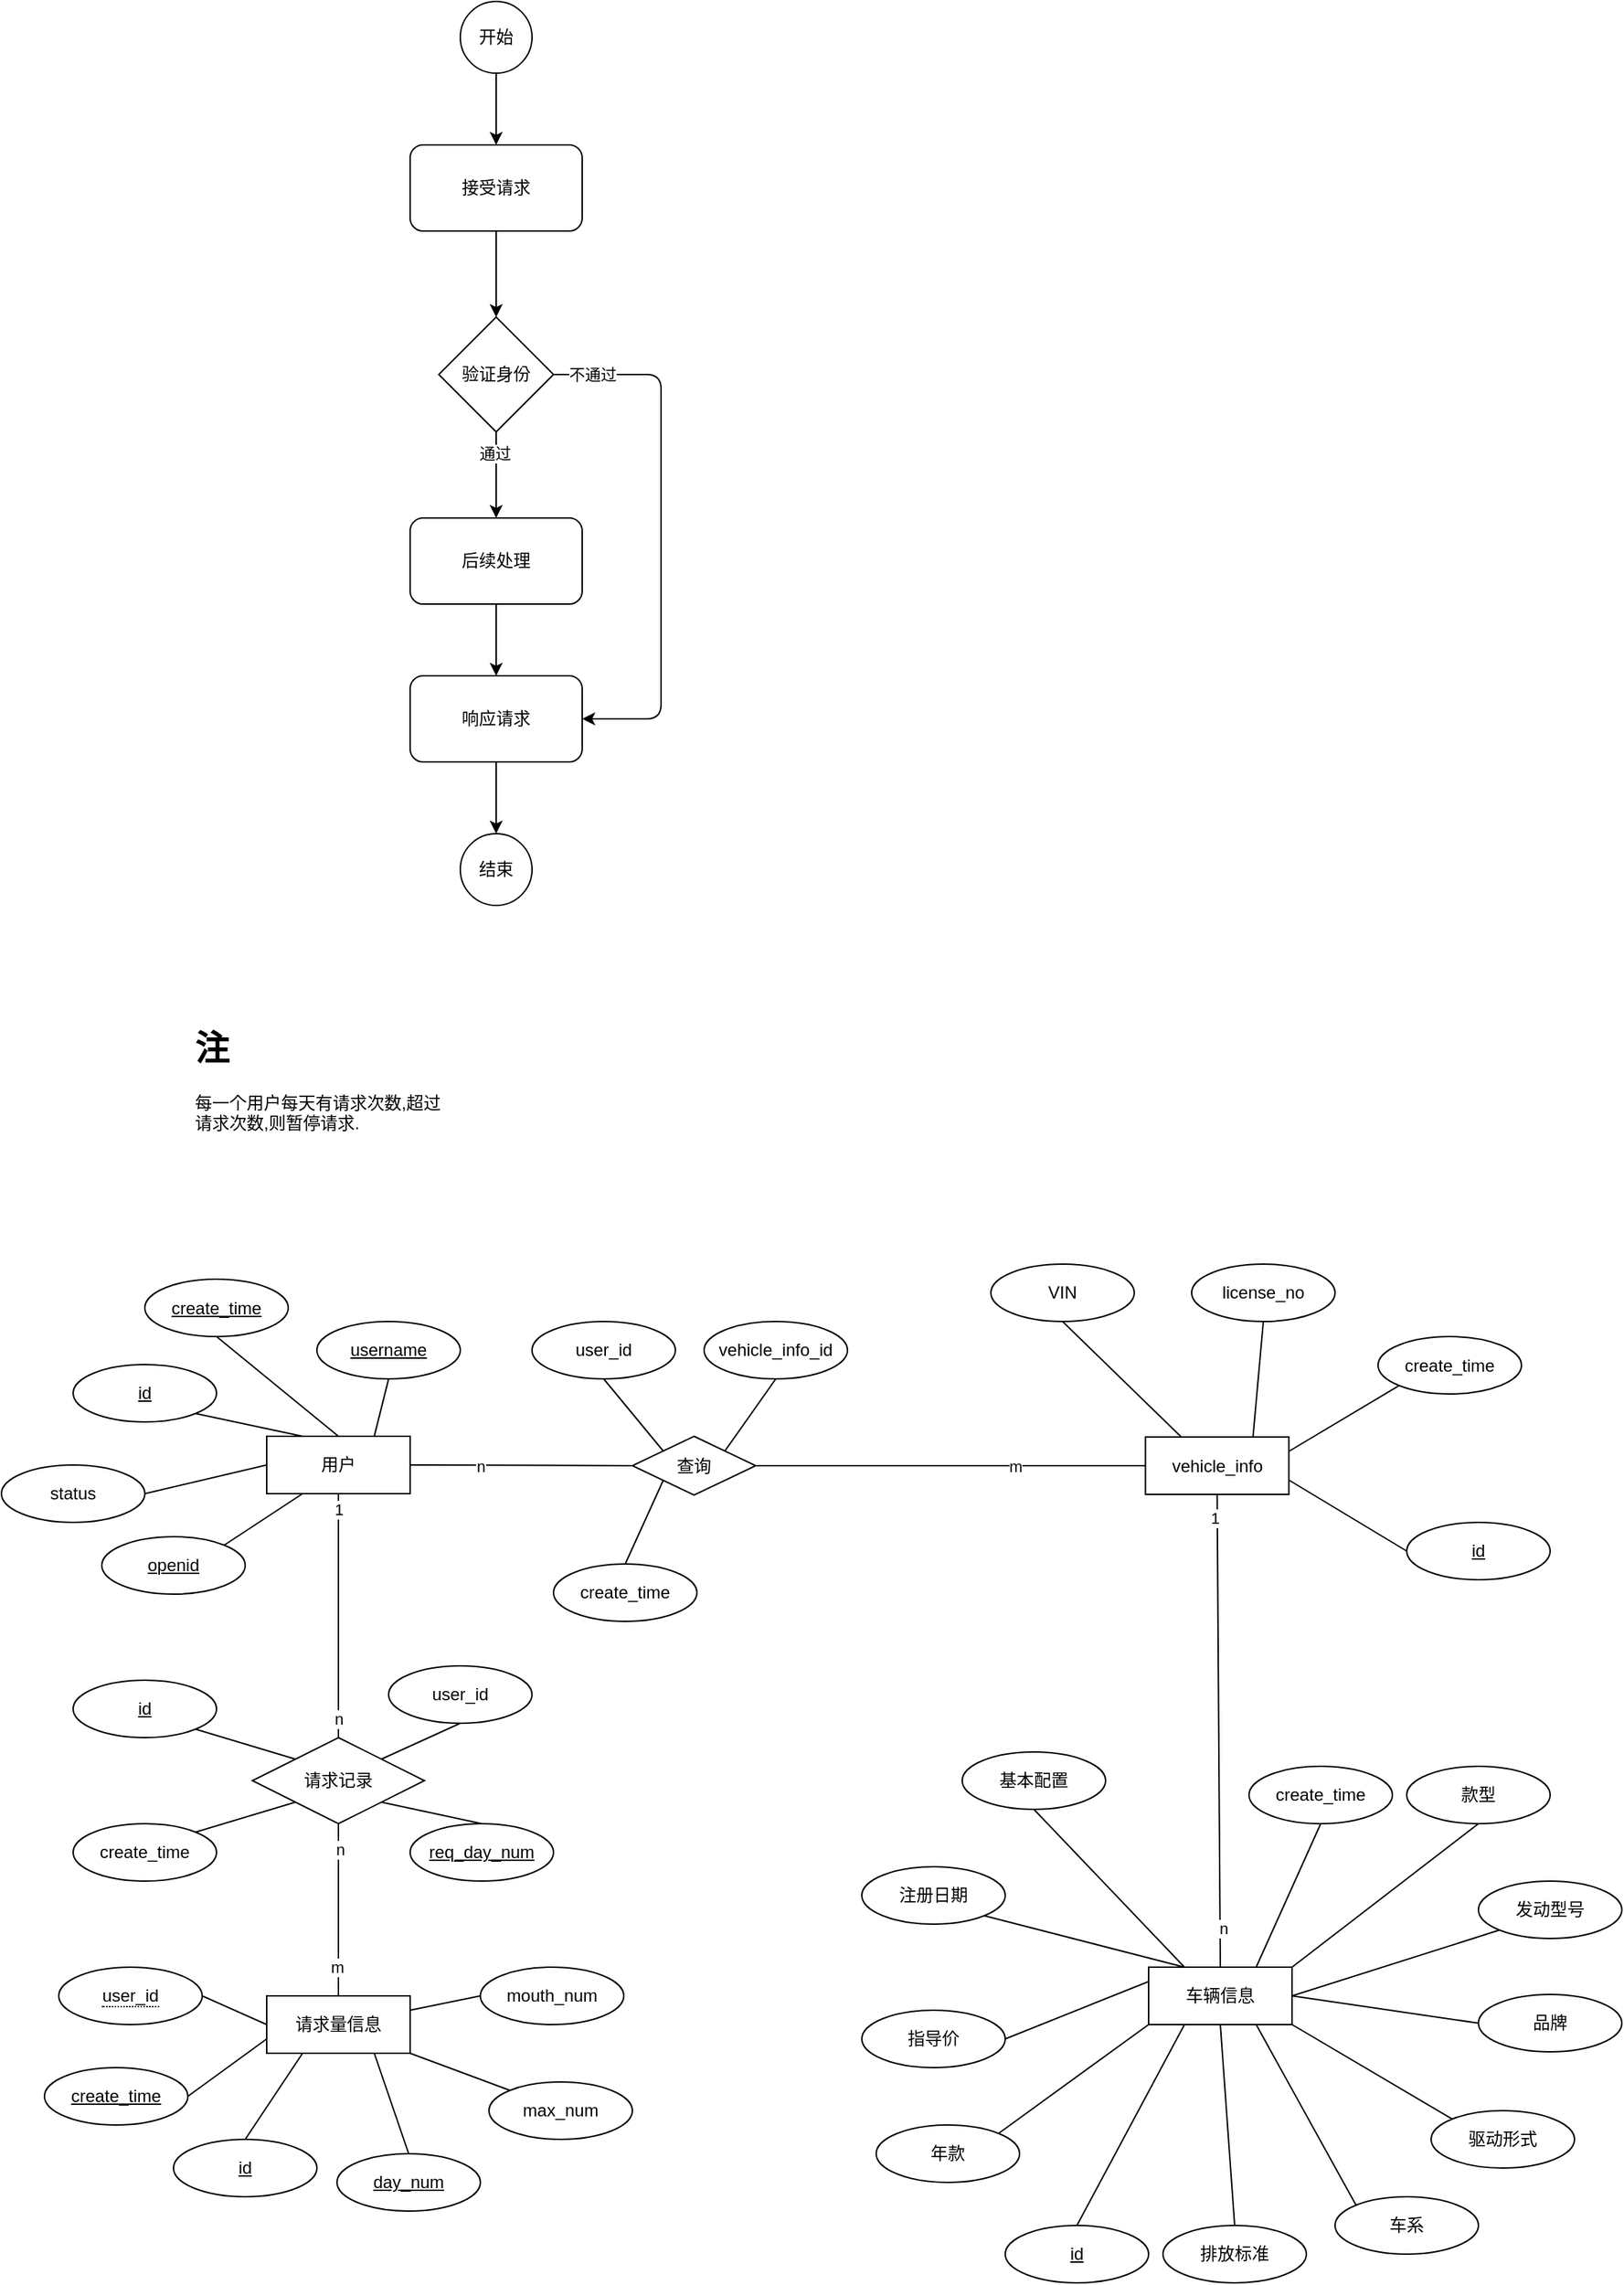 <mxfile version="12.9.11" type="github">
  <diagram id="yP4FQTdsY-qNNl01PGjK" name="Page-1">
    <mxGraphModel dx="1865" dy="591" grid="1" gridSize="10" guides="1" tooltips="1" connect="1" arrows="1" fold="1" page="1" pageScale="1" pageWidth="827" pageHeight="1169" math="0" shadow="0">
      <root>
        <mxCell id="0" />
        <mxCell id="1" parent="0" />
        <mxCell id="8L-nOKBcuhNVsoPlVf19-2" value="开始" style="ellipse;whiteSpace=wrap;html=1;aspect=fixed;" parent="1" vertex="1">
          <mxGeometry x="250" y="40" width="50" height="50" as="geometry" />
        </mxCell>
        <mxCell id="8L-nOKBcuhNVsoPlVf19-3" value="结束" style="ellipse;whiteSpace=wrap;html=1;aspect=fixed;" parent="1" vertex="1">
          <mxGeometry x="250" y="620" width="50" height="50" as="geometry" />
        </mxCell>
        <mxCell id="8L-nOKBcuhNVsoPlVf19-4" value="接受请求" style="rounded=1;whiteSpace=wrap;html=1;" parent="1" vertex="1">
          <mxGeometry x="215" y="140" width="120" height="60" as="geometry" />
        </mxCell>
        <mxCell id="8L-nOKBcuhNVsoPlVf19-5" value="验证身份" style="rhombus;whiteSpace=wrap;html=1;" parent="1" vertex="1">
          <mxGeometry x="235" y="260" width="80" height="80" as="geometry" />
        </mxCell>
        <mxCell id="8L-nOKBcuhNVsoPlVf19-6" value="后续处理" style="rounded=1;whiteSpace=wrap;html=1;" parent="1" vertex="1">
          <mxGeometry x="215" y="400" width="120" height="60" as="geometry" />
        </mxCell>
        <mxCell id="8L-nOKBcuhNVsoPlVf19-7" value="" style="endArrow=classic;html=1;exitX=1;exitY=0.5;exitDx=0;exitDy=0;entryX=1;entryY=0.5;entryDx=0;entryDy=0;" parent="1" source="8L-nOKBcuhNVsoPlVf19-5" target="8L-nOKBcuhNVsoPlVf19-8" edge="1">
          <mxGeometry width="50" height="50" relative="1" as="geometry">
            <mxPoint x="410" y="320" as="sourcePoint" />
            <mxPoint x="460" y="270" as="targetPoint" />
            <Array as="points">
              <mxPoint x="390" y="300" />
              <mxPoint x="390" y="540" />
            </Array>
          </mxGeometry>
        </mxCell>
        <mxCell id="8L-nOKBcuhNVsoPlVf19-9" value="不通过" style="edgeLabel;html=1;align=center;verticalAlign=middle;resizable=0;points=[];" parent="8L-nOKBcuhNVsoPlVf19-7" vertex="1" connectable="0">
          <mxGeometry x="-0.855" relative="1" as="geometry">
            <mxPoint as="offset" />
          </mxGeometry>
        </mxCell>
        <mxCell id="8L-nOKBcuhNVsoPlVf19-8" value="响应请求" style="rounded=1;whiteSpace=wrap;html=1;" parent="1" vertex="1">
          <mxGeometry x="215" y="510" width="120" height="60" as="geometry" />
        </mxCell>
        <mxCell id="8L-nOKBcuhNVsoPlVf19-10" value="" style="endArrow=classic;html=1;exitX=0.5;exitY=1;exitDx=0;exitDy=0;entryX=0.5;entryY=0;entryDx=0;entryDy=0;" parent="1" source="8L-nOKBcuhNVsoPlVf19-5" target="8L-nOKBcuhNVsoPlVf19-6" edge="1">
          <mxGeometry width="50" height="50" relative="1" as="geometry">
            <mxPoint x="120" y="390" as="sourcePoint" />
            <mxPoint x="170" y="340" as="targetPoint" />
          </mxGeometry>
        </mxCell>
        <mxCell id="8L-nOKBcuhNVsoPlVf19-12" value="通过" style="edgeLabel;html=1;align=center;verticalAlign=middle;resizable=0;points=[];" parent="8L-nOKBcuhNVsoPlVf19-10" vertex="1" connectable="0">
          <mxGeometry x="-0.513" y="-1" relative="1" as="geometry">
            <mxPoint as="offset" />
          </mxGeometry>
        </mxCell>
        <mxCell id="8L-nOKBcuhNVsoPlVf19-11" value="" style="endArrow=classic;html=1;exitX=0.5;exitY=1;exitDx=0;exitDy=0;entryX=0.5;entryY=0;entryDx=0;entryDy=0;" parent="1" source="8L-nOKBcuhNVsoPlVf19-4" target="8L-nOKBcuhNVsoPlVf19-5" edge="1">
          <mxGeometry width="50" height="50" relative="1" as="geometry">
            <mxPoint x="110" y="300" as="sourcePoint" />
            <mxPoint x="160" y="250" as="targetPoint" />
          </mxGeometry>
        </mxCell>
        <mxCell id="8L-nOKBcuhNVsoPlVf19-13" value="" style="endArrow=classic;html=1;exitX=0.5;exitY=1;exitDx=0;exitDy=0;entryX=0.5;entryY=0;entryDx=0;entryDy=0;" parent="1" source="8L-nOKBcuhNVsoPlVf19-6" target="8L-nOKBcuhNVsoPlVf19-8" edge="1">
          <mxGeometry width="50" height="50" relative="1" as="geometry">
            <mxPoint x="50" y="510" as="sourcePoint" />
            <mxPoint x="100" y="460" as="targetPoint" />
          </mxGeometry>
        </mxCell>
        <mxCell id="8L-nOKBcuhNVsoPlVf19-14" value="" style="endArrow=classic;html=1;exitX=0.5;exitY=1;exitDx=0;exitDy=0;entryX=0.5;entryY=0;entryDx=0;entryDy=0;" parent="1" source="8L-nOKBcuhNVsoPlVf19-2" target="8L-nOKBcuhNVsoPlVf19-4" edge="1">
          <mxGeometry width="50" height="50" relative="1" as="geometry">
            <mxPoint x="70" y="220" as="sourcePoint" />
            <mxPoint x="120" y="170" as="targetPoint" />
          </mxGeometry>
        </mxCell>
        <mxCell id="8L-nOKBcuhNVsoPlVf19-15" value="" style="endArrow=classic;html=1;exitX=0.5;exitY=1;exitDx=0;exitDy=0;entryX=0.5;entryY=0;entryDx=0;entryDy=0;" parent="1" source="8L-nOKBcuhNVsoPlVf19-8" target="8L-nOKBcuhNVsoPlVf19-3" edge="1">
          <mxGeometry width="50" height="50" relative="1" as="geometry">
            <mxPoint x="110" y="600" as="sourcePoint" />
            <mxPoint x="160" y="550" as="targetPoint" />
          </mxGeometry>
        </mxCell>
        <mxCell id="8L-nOKBcuhNVsoPlVf19-35" value="&lt;h1&gt;注&lt;/h1&gt;&lt;p&gt;每一个用户每天有请求次数,超过请求次数,则暂停请求.&lt;/p&gt;" style="text;html=1;strokeColor=none;fillColor=none;spacing=5;spacingTop=-20;whiteSpace=wrap;overflow=hidden;rounded=0;" parent="1" vertex="1">
          <mxGeometry x="60" y="750" width="190" height="120" as="geometry" />
        </mxCell>
        <mxCell id="8L-nOKBcuhNVsoPlVf19-56" value="用户" style="whiteSpace=wrap;html=1;align=center;" parent="1" vertex="1">
          <mxGeometry x="115" y="1040" width="100" height="40" as="geometry" />
        </mxCell>
        <mxCell id="8L-nOKBcuhNVsoPlVf19-57" value="id" style="ellipse;whiteSpace=wrap;html=1;align=center;fontStyle=4;" parent="1" vertex="1">
          <mxGeometry x="-20" y="990" width="100" height="40" as="geometry" />
        </mxCell>
        <mxCell id="8L-nOKBcuhNVsoPlVf19-58" value="username" style="ellipse;whiteSpace=wrap;html=1;align=center;fontStyle=4;" parent="1" vertex="1">
          <mxGeometry x="150" y="960" width="100" height="40" as="geometry" />
        </mxCell>
        <mxCell id="8L-nOKBcuhNVsoPlVf19-59" value="openid" style="ellipse;whiteSpace=wrap;html=1;align=center;fontStyle=4;" parent="1" vertex="1">
          <mxGeometry y="1110" width="100" height="40" as="geometry" />
        </mxCell>
        <mxCell id="8L-nOKBcuhNVsoPlVf19-63" value="" style="endArrow=none;html=1;rounded=0;exitX=0.75;exitY=0;exitDx=0;exitDy=0;entryX=0.5;entryY=1;entryDx=0;entryDy=0;" parent="1" source="8L-nOKBcuhNVsoPlVf19-56" target="8L-nOKBcuhNVsoPlVf19-58" edge="1">
          <mxGeometry relative="1" as="geometry">
            <mxPoint x="350" y="1080" as="sourcePoint" />
            <mxPoint x="510" y="1080" as="targetPoint" />
          </mxGeometry>
        </mxCell>
        <mxCell id="8L-nOKBcuhNVsoPlVf19-64" value="" style="endArrow=none;html=1;rounded=0;exitX=0.25;exitY=0;exitDx=0;exitDy=0;entryX=1;entryY=1;entryDx=0;entryDy=0;" parent="1" source="8L-nOKBcuhNVsoPlVf19-56" target="8L-nOKBcuhNVsoPlVf19-57" edge="1">
          <mxGeometry relative="1" as="geometry">
            <mxPoint x="200" y="1060" as="sourcePoint" />
            <mxPoint x="210" y="1010" as="targetPoint" />
          </mxGeometry>
        </mxCell>
        <mxCell id="8L-nOKBcuhNVsoPlVf19-65" value="" style="endArrow=none;html=1;rounded=0;exitX=0.25;exitY=1;exitDx=0;exitDy=0;entryX=1;entryY=0;entryDx=0;entryDy=0;" parent="1" source="8L-nOKBcuhNVsoPlVf19-56" target="8L-nOKBcuhNVsoPlVf19-59" edge="1">
          <mxGeometry relative="1" as="geometry">
            <mxPoint x="210" y="1070" as="sourcePoint" />
            <mxPoint x="220" y="1020" as="targetPoint" />
          </mxGeometry>
        </mxCell>
        <mxCell id="8L-nOKBcuhNVsoPlVf19-66" value="车辆信息" style="whiteSpace=wrap;html=1;align=center;" parent="1" vertex="1">
          <mxGeometry x="730" y="1410" width="100" height="40" as="geometry" />
        </mxCell>
        <mxCell id="8L-nOKBcuhNVsoPlVf19-67" value="基本配置" style="ellipse;whiteSpace=wrap;html=1;align=center;" parent="1" vertex="1">
          <mxGeometry x="600" y="1260" width="100" height="40" as="geometry" />
        </mxCell>
        <mxCell id="8L-nOKBcuhNVsoPlVf19-68" value="vehicle_info" style="whiteSpace=wrap;html=1;align=center;" parent="1" vertex="1">
          <mxGeometry x="727.78" y="1040.5" width="100" height="40" as="geometry" />
        </mxCell>
        <mxCell id="8L-nOKBcuhNVsoPlVf19-69" value="VIN" style="ellipse;whiteSpace=wrap;html=1;align=center;" parent="1" vertex="1">
          <mxGeometry x="620" y="920" width="100" height="40" as="geometry" />
        </mxCell>
        <mxCell id="8L-nOKBcuhNVsoPlVf19-70" value="license_no" style="ellipse;whiteSpace=wrap;html=1;align=center;" parent="1" vertex="1">
          <mxGeometry x="760" y="920" width="100" height="40" as="geometry" />
        </mxCell>
        <mxCell id="8L-nOKBcuhNVsoPlVf19-71" value="id" style="ellipse;whiteSpace=wrap;html=1;align=center;fontStyle=4;" parent="1" vertex="1">
          <mxGeometry x="910" y="1100" width="100" height="40" as="geometry" />
        </mxCell>
        <mxCell id="8L-nOKBcuhNVsoPlVf19-72" value="" style="endArrow=none;html=1;rounded=0;entryX=0;entryY=0.5;entryDx=0;entryDy=0;exitX=1;exitY=0.75;exitDx=0;exitDy=0;" parent="1" target="8L-nOKBcuhNVsoPlVf19-71" edge="1" source="8L-nOKBcuhNVsoPlVf19-68">
          <mxGeometry relative="1" as="geometry">
            <mxPoint x="840" y="1090" as="sourcePoint" />
            <mxPoint x="573.78" y="1000.5" as="targetPoint" />
          </mxGeometry>
        </mxCell>
        <mxCell id="8L-nOKBcuhNVsoPlVf19-73" value="" style="endArrow=none;html=1;rounded=0;exitX=0.25;exitY=0;exitDx=0;exitDy=0;entryX=0.5;entryY=1;entryDx=0;entryDy=0;" parent="1" source="8L-nOKBcuhNVsoPlVf19-68" target="8L-nOKBcuhNVsoPlVf19-69" edge="1">
          <mxGeometry relative="1" as="geometry">
            <mxPoint x="573.78" y="1060.5" as="sourcePoint" />
            <mxPoint x="583.78" y="1010.5" as="targetPoint" />
          </mxGeometry>
        </mxCell>
        <mxCell id="8L-nOKBcuhNVsoPlVf19-74" value="" style="endArrow=none;html=1;rounded=0;exitX=0.75;exitY=0;exitDx=0;exitDy=0;entryX=0.5;entryY=1;entryDx=0;entryDy=0;" parent="1" source="8L-nOKBcuhNVsoPlVf19-68" target="8L-nOKBcuhNVsoPlVf19-70" edge="1">
          <mxGeometry relative="1" as="geometry">
            <mxPoint x="583.78" y="1070.5" as="sourcePoint" />
            <mxPoint x="833.78" y="980.5" as="targetPoint" />
          </mxGeometry>
        </mxCell>
        <mxCell id="8L-nOKBcuhNVsoPlVf19-75" value="id" style="ellipse;whiteSpace=wrap;html=1;align=center;fontStyle=4;" parent="1" vertex="1">
          <mxGeometry x="630" y="1590" width="100" height="40" as="geometry" />
        </mxCell>
        <mxCell id="8L-nOKBcuhNVsoPlVf19-77" value="发动型号" style="ellipse;whiteSpace=wrap;html=1;align=center;" parent="1" vertex="1">
          <mxGeometry x="960" y="1350" width="100" height="40" as="geometry" />
        </mxCell>
        <mxCell id="8L-nOKBcuhNVsoPlVf19-78" value="品牌" style="ellipse;whiteSpace=wrap;html=1;align=center;" parent="1" vertex="1">
          <mxGeometry x="960" y="1429" width="100" height="40" as="geometry" />
        </mxCell>
        <mxCell id="8L-nOKBcuhNVsoPlVf19-79" value="车系" style="ellipse;whiteSpace=wrap;html=1;align=center;" parent="1" vertex="1">
          <mxGeometry x="860" y="1570" width="100" height="40" as="geometry" />
        </mxCell>
        <mxCell id="8L-nOKBcuhNVsoPlVf19-80" value="排放标准" style="ellipse;whiteSpace=wrap;html=1;align=center;" parent="1" vertex="1">
          <mxGeometry x="740" y="1590" width="100" height="40" as="geometry" />
        </mxCell>
        <mxCell id="8L-nOKBcuhNVsoPlVf19-81" value="年款" style="ellipse;whiteSpace=wrap;html=1;align=center;" parent="1" vertex="1">
          <mxGeometry x="540" y="1520" width="100" height="40" as="geometry" />
        </mxCell>
        <mxCell id="8L-nOKBcuhNVsoPlVf19-84" value="款型" style="ellipse;whiteSpace=wrap;html=1;align=center;" parent="1" vertex="1">
          <mxGeometry x="910" y="1270" width="100" height="40" as="geometry" />
        </mxCell>
        <mxCell id="8L-nOKBcuhNVsoPlVf19-85" value="注册日期" style="ellipse;whiteSpace=wrap;html=1;align=center;" parent="1" vertex="1">
          <mxGeometry x="530" y="1340" width="100" height="40" as="geometry" />
        </mxCell>
        <mxCell id="8L-nOKBcuhNVsoPlVf19-86" value="指导价" style="ellipse;whiteSpace=wrap;html=1;align=center;" parent="1" vertex="1">
          <mxGeometry x="530" y="1440" width="100" height="40" as="geometry" />
        </mxCell>
        <mxCell id="8L-nOKBcuhNVsoPlVf19-87" value="驱动形式" style="ellipse;whiteSpace=wrap;html=1;align=center;" parent="1" vertex="1">
          <mxGeometry x="927" y="1510" width="100" height="40" as="geometry" />
        </mxCell>
        <mxCell id="8L-nOKBcuhNVsoPlVf19-88" value="" style="endArrow=none;html=1;rounded=0;exitX=1;exitY=0.5;exitDx=0;exitDy=0;entryX=0;entryY=0.5;entryDx=0;entryDy=0;" parent="1" source="8L-nOKBcuhNVsoPlVf19-66" target="8L-nOKBcuhNVsoPlVf19-78" edge="1">
          <mxGeometry relative="1" as="geometry">
            <mxPoint x="859" y="1500" as="sourcePoint" />
            <mxPoint x="900" y="1460" as="targetPoint" />
          </mxGeometry>
        </mxCell>
        <mxCell id="8L-nOKBcuhNVsoPlVf19-89" value="" style="endArrow=none;html=1;rounded=0;exitX=1;exitY=0.5;exitDx=0;exitDy=0;entryX=0;entryY=1;entryDx=0;entryDy=0;" parent="1" source="8L-nOKBcuhNVsoPlVf19-66" target="8L-nOKBcuhNVsoPlVf19-77" edge="1">
          <mxGeometry relative="1" as="geometry">
            <mxPoint x="820" y="1420" as="sourcePoint" />
            <mxPoint x="910" y="1470" as="targetPoint" />
          </mxGeometry>
        </mxCell>
        <mxCell id="8L-nOKBcuhNVsoPlVf19-90" value="" style="endArrow=none;html=1;rounded=0;exitX=0.5;exitY=1;exitDx=0;exitDy=0;entryX=1;entryY=0;entryDx=0;entryDy=0;" parent="1" source="8L-nOKBcuhNVsoPlVf19-84" target="8L-nOKBcuhNVsoPlVf19-66" edge="1">
          <mxGeometry relative="1" as="geometry">
            <mxPoint x="830" y="1430" as="sourcePoint" />
            <mxPoint x="920" y="1480" as="targetPoint" />
          </mxGeometry>
        </mxCell>
        <mxCell id="8L-nOKBcuhNVsoPlVf19-91" value="" style="endArrow=none;html=1;rounded=0;exitX=1;exitY=1;exitDx=0;exitDy=0;entryX=0;entryY=0;entryDx=0;entryDy=0;" parent="1" source="8L-nOKBcuhNVsoPlVf19-66" target="8L-nOKBcuhNVsoPlVf19-87" edge="1">
          <mxGeometry relative="1" as="geometry">
            <mxPoint x="840" y="1440" as="sourcePoint" />
            <mxPoint x="930" y="1490" as="targetPoint" />
          </mxGeometry>
        </mxCell>
        <mxCell id="8L-nOKBcuhNVsoPlVf19-92" value="" style="endArrow=none;html=1;rounded=0;exitX=0.75;exitY=1;exitDx=0;exitDy=0;entryX=0;entryY=0;entryDx=0;entryDy=0;" parent="1" source="8L-nOKBcuhNVsoPlVf19-66" target="8L-nOKBcuhNVsoPlVf19-79" edge="1">
          <mxGeometry relative="1" as="geometry">
            <mxPoint x="850" y="1450" as="sourcePoint" />
            <mxPoint x="940" y="1500" as="targetPoint" />
          </mxGeometry>
        </mxCell>
        <mxCell id="8L-nOKBcuhNVsoPlVf19-93" value="" style="endArrow=none;html=1;rounded=0;exitX=0.5;exitY=1;exitDx=0;exitDy=0;entryX=0.5;entryY=0;entryDx=0;entryDy=0;" parent="1" source="8L-nOKBcuhNVsoPlVf19-66" target="8L-nOKBcuhNVsoPlVf19-80" edge="1">
          <mxGeometry relative="1" as="geometry">
            <mxPoint x="860" y="1460" as="sourcePoint" />
            <mxPoint x="950" y="1510" as="targetPoint" />
          </mxGeometry>
        </mxCell>
        <mxCell id="8L-nOKBcuhNVsoPlVf19-94" value="" style="endArrow=none;html=1;rounded=0;exitX=0.25;exitY=1;exitDx=0;exitDy=0;entryX=0.5;entryY=0;entryDx=0;entryDy=0;" parent="1" source="8L-nOKBcuhNVsoPlVf19-66" target="8L-nOKBcuhNVsoPlVf19-75" edge="1">
          <mxGeometry relative="1" as="geometry">
            <mxPoint x="870" y="1470" as="sourcePoint" />
            <mxPoint x="960" y="1520" as="targetPoint" />
          </mxGeometry>
        </mxCell>
        <mxCell id="8L-nOKBcuhNVsoPlVf19-95" value="" style="endArrow=none;html=1;rounded=0;exitX=0;exitY=1;exitDx=0;exitDy=0;entryX=1;entryY=0;entryDx=0;entryDy=0;" parent="1" source="8L-nOKBcuhNVsoPlVf19-66" target="8L-nOKBcuhNVsoPlVf19-81" edge="1">
          <mxGeometry relative="1" as="geometry">
            <mxPoint x="880" y="1480" as="sourcePoint" />
            <mxPoint x="970" y="1530" as="targetPoint" />
          </mxGeometry>
        </mxCell>
        <mxCell id="8L-nOKBcuhNVsoPlVf19-96" value="" style="endArrow=none;html=1;rounded=0;exitX=0;exitY=0.25;exitDx=0;exitDy=0;entryX=1;entryY=0.5;entryDx=0;entryDy=0;" parent="1" source="8L-nOKBcuhNVsoPlVf19-66" target="8L-nOKBcuhNVsoPlVf19-86" edge="1">
          <mxGeometry relative="1" as="geometry">
            <mxPoint x="890" y="1490" as="sourcePoint" />
            <mxPoint x="980" y="1540" as="targetPoint" />
          </mxGeometry>
        </mxCell>
        <mxCell id="8L-nOKBcuhNVsoPlVf19-97" value="" style="endArrow=none;html=1;rounded=0;exitX=0.25;exitY=0;exitDx=0;exitDy=0;entryX=1;entryY=1;entryDx=0;entryDy=0;" parent="1" source="8L-nOKBcuhNVsoPlVf19-66" target="8L-nOKBcuhNVsoPlVf19-85" edge="1">
          <mxGeometry relative="1" as="geometry">
            <mxPoint x="720" y="1410" as="sourcePoint" />
            <mxPoint x="680" y="1400" as="targetPoint" />
          </mxGeometry>
        </mxCell>
        <mxCell id="8L-nOKBcuhNVsoPlVf19-98" value="" style="endArrow=none;html=1;rounded=0;exitX=0.25;exitY=0;exitDx=0;exitDy=0;entryX=0.5;entryY=1;entryDx=0;entryDy=0;" parent="1" source="8L-nOKBcuhNVsoPlVf19-66" target="8L-nOKBcuhNVsoPlVf19-67" edge="1">
          <mxGeometry relative="1" as="geometry">
            <mxPoint x="730" y="1420" as="sourcePoint" />
            <mxPoint x="690" y="1410" as="targetPoint" />
          </mxGeometry>
        </mxCell>
        <mxCell id="8L-nOKBcuhNVsoPlVf19-99" value="请求量信息" style="whiteSpace=wrap;html=1;align=center;" parent="1" vertex="1">
          <mxGeometry x="115" y="1430" width="100" height="40" as="geometry" />
        </mxCell>
        <mxCell id="8L-nOKBcuhNVsoPlVf19-100" value="id" style="ellipse;whiteSpace=wrap;html=1;align=center;fontStyle=4;" parent="1" vertex="1">
          <mxGeometry x="50" y="1530" width="100" height="40" as="geometry" />
        </mxCell>
        <mxCell id="8L-nOKBcuhNVsoPlVf19-103" value="day_num" style="ellipse;whiteSpace=wrap;html=1;align=center;fontStyle=4;" parent="1" vertex="1">
          <mxGeometry x="164" y="1540" width="100" height="40" as="geometry" />
        </mxCell>
        <mxCell id="8L-nOKBcuhNVsoPlVf19-106" value="" style="endArrow=none;html=1;rounded=0;exitX=0.5;exitY=0;exitDx=0;exitDy=0;entryX=0.25;entryY=1;entryDx=0;entryDy=0;" parent="1" source="8L-nOKBcuhNVsoPlVf19-100" target="8L-nOKBcuhNVsoPlVf19-99" edge="1">
          <mxGeometry relative="1" as="geometry">
            <mxPoint x="90.355" y="1414.142" as="sourcePoint" />
            <mxPoint x="165" y="1450" as="targetPoint" />
          </mxGeometry>
        </mxCell>
        <mxCell id="8L-nOKBcuhNVsoPlVf19-107" value="" style="endArrow=none;html=1;rounded=0;exitX=0.5;exitY=0;exitDx=0;exitDy=0;entryX=0.75;entryY=1;entryDx=0;entryDy=0;" parent="1" source="8L-nOKBcuhNVsoPlVf19-103" target="8L-nOKBcuhNVsoPlVf19-99" edge="1">
          <mxGeometry relative="1" as="geometry">
            <mxPoint x="100.355" y="1424.142" as="sourcePoint" />
            <mxPoint x="175" y="1460" as="targetPoint" />
          </mxGeometry>
        </mxCell>
        <mxCell id="8L-nOKBcuhNVsoPlVf19-108" value="请求记录" style="shape=rhombus;perimeter=rhombusPerimeter;whiteSpace=wrap;html=1;align=center;" parent="1" vertex="1">
          <mxGeometry x="105" y="1250" width="120" height="60" as="geometry" />
        </mxCell>
        <mxCell id="8L-nOKBcuhNVsoPlVf19-109" value="create_time" style="ellipse;whiteSpace=wrap;html=1;align=center;" parent="1" vertex="1">
          <mxGeometry x="-20" y="1310" width="100" height="40" as="geometry" />
        </mxCell>
        <mxCell id="8L-nOKBcuhNVsoPlVf19-110" value="id" style="ellipse;whiteSpace=wrap;html=1;align=center;fontStyle=4;" parent="1" vertex="1">
          <mxGeometry x="-20" y="1210" width="100" height="40" as="geometry" />
        </mxCell>
        <mxCell id="8L-nOKBcuhNVsoPlVf19-111" value="req_day_num" style="ellipse;whiteSpace=wrap;html=1;align=center;fontStyle=4;" parent="1" vertex="1">
          <mxGeometry x="215" y="1310" width="100" height="40" as="geometry" />
        </mxCell>
        <mxCell id="8L-nOKBcuhNVsoPlVf19-112" value="" style="endArrow=none;html=1;rounded=0;exitX=1;exitY=1;exitDx=0;exitDy=0;entryX=0.5;entryY=0;entryDx=0;entryDy=0;" parent="1" source="8L-nOKBcuhNVsoPlVf19-108" target="8L-nOKBcuhNVsoPlVf19-111" edge="1">
          <mxGeometry relative="1" as="geometry">
            <mxPoint x="235" y="1450" as="sourcePoint" />
            <mxPoint x="315" y="1450" as="targetPoint" />
          </mxGeometry>
        </mxCell>
        <mxCell id="8L-nOKBcuhNVsoPlVf19-113" value="" style="endArrow=none;html=1;rounded=0;exitX=1;exitY=1;exitDx=0;exitDy=0;entryX=0;entryY=0;entryDx=0;entryDy=0;" parent="1" source="8L-nOKBcuhNVsoPlVf19-110" target="8L-nOKBcuhNVsoPlVf19-108" edge="1">
          <mxGeometry relative="1" as="geometry">
            <mxPoint x="65" y="1249" as="sourcePoint" />
            <mxPoint x="145" y="1249" as="targetPoint" />
          </mxGeometry>
        </mxCell>
        <mxCell id="8L-nOKBcuhNVsoPlVf19-114" value="" style="endArrow=none;html=1;rounded=0;exitX=1;exitY=0;exitDx=0;exitDy=0;entryX=0;entryY=1;entryDx=0;entryDy=0;" parent="1" source="8L-nOKBcuhNVsoPlVf19-109" target="8L-nOKBcuhNVsoPlVf19-108" edge="1">
          <mxGeometry relative="1" as="geometry">
            <mxPoint x="55" y="1320" as="sourcePoint" />
            <mxPoint x="135" y="1320" as="targetPoint" />
          </mxGeometry>
        </mxCell>
        <mxCell id="8L-nOKBcuhNVsoPlVf19-118" value="user_id" style="ellipse;whiteSpace=wrap;html=1;align=center;" parent="1" vertex="1">
          <mxGeometry x="200" y="1200" width="100" height="40" as="geometry" />
        </mxCell>
        <mxCell id="8L-nOKBcuhNVsoPlVf19-119" value="" style="endArrow=none;html=1;rounded=0;entryX=1;entryY=0;entryDx=0;entryDy=0;exitX=0.5;exitY=1;exitDx=0;exitDy=0;" parent="1" source="8L-nOKBcuhNVsoPlVf19-118" target="8L-nOKBcuhNVsoPlVf19-108" edge="1">
          <mxGeometry relative="1" as="geometry">
            <mxPoint x="215" y="1220" as="sourcePoint" />
            <mxPoint x="145" y="1275" as="targetPoint" />
          </mxGeometry>
        </mxCell>
        <mxCell id="8L-nOKBcuhNVsoPlVf19-121" value="" style="endArrow=none;html=1;rounded=0;exitX=0.5;exitY=1;exitDx=0;exitDy=0;entryX=0.5;entryY=0;entryDx=0;entryDy=0;" parent="1" source="8L-nOKBcuhNVsoPlVf19-56" target="8L-nOKBcuhNVsoPlVf19-108" edge="1">
          <mxGeometry relative="1" as="geometry">
            <mxPoint x="140" y="1140" as="sourcePoint" />
            <mxPoint x="300" y="1140" as="targetPoint" />
          </mxGeometry>
        </mxCell>
        <mxCell id="8L-nOKBcuhNVsoPlVf19-139" value="1" style="edgeLabel;html=1;align=center;verticalAlign=middle;resizable=0;points=[];" parent="8L-nOKBcuhNVsoPlVf19-121" vertex="1" connectable="0">
          <mxGeometry x="-0.873" relative="1" as="geometry">
            <mxPoint as="offset" />
          </mxGeometry>
        </mxCell>
        <mxCell id="8L-nOKBcuhNVsoPlVf19-140" value="n" style="edgeLabel;html=1;align=center;verticalAlign=middle;resizable=0;points=[];" parent="8L-nOKBcuhNVsoPlVf19-121" vertex="1" connectable="0">
          <mxGeometry x="0.84" relative="1" as="geometry">
            <mxPoint as="offset" />
          </mxGeometry>
        </mxCell>
        <mxCell id="8L-nOKBcuhNVsoPlVf19-122" value="" style="endArrow=none;html=1;rounded=0;exitX=0.5;exitY=1;exitDx=0;exitDy=0;entryX=0.5;entryY=0;entryDx=0;entryDy=0;" parent="1" source="8L-nOKBcuhNVsoPlVf19-108" target="8L-nOKBcuhNVsoPlVf19-99" edge="1">
          <mxGeometry relative="1" as="geometry">
            <mxPoint x="130" y="1259" as="sourcePoint" />
            <mxPoint x="200" y="1275" as="targetPoint" />
          </mxGeometry>
        </mxCell>
        <mxCell id="JADIA1cOaScWz0CpT0Dc-1" value="n" style="edgeLabel;html=1;align=center;verticalAlign=middle;resizable=0;points=[];" parent="8L-nOKBcuhNVsoPlVf19-122" vertex="1" connectable="0">
          <mxGeometry x="-0.7" y="1" relative="1" as="geometry">
            <mxPoint as="offset" />
          </mxGeometry>
        </mxCell>
        <mxCell id="JADIA1cOaScWz0CpT0Dc-2" value="m" style="edgeLabel;html=1;align=center;verticalAlign=middle;resizable=0;points=[];" parent="8L-nOKBcuhNVsoPlVf19-122" vertex="1" connectable="0">
          <mxGeometry x="0.667" y="-1" relative="1" as="geometry">
            <mxPoint as="offset" />
          </mxGeometry>
        </mxCell>
        <mxCell id="8L-nOKBcuhNVsoPlVf19-123" value="mouth_num" style="ellipse;whiteSpace=wrap;html=1;align=center;" parent="1" vertex="1">
          <mxGeometry x="264" y="1410" width="100" height="40" as="geometry" />
        </mxCell>
        <mxCell id="8L-nOKBcuhNVsoPlVf19-124" value="" style="endArrow=none;html=1;rounded=0;exitX=0;exitY=0.5;exitDx=0;exitDy=0;entryX=1;entryY=0.25;entryDx=0;entryDy=0;" parent="1" source="8L-nOKBcuhNVsoPlVf19-123" target="8L-nOKBcuhNVsoPlVf19-99" edge="1">
          <mxGeometry relative="1" as="geometry">
            <mxPoint x="244.645" y="1535.858" as="sourcePoint" />
            <mxPoint x="205" y="1480" as="targetPoint" />
          </mxGeometry>
        </mxCell>
        <mxCell id="8L-nOKBcuhNVsoPlVf19-129" value="max_num" style="ellipse;whiteSpace=wrap;html=1;align=center;" parent="1" vertex="1">
          <mxGeometry x="270" y="1490" width="100" height="40" as="geometry" />
        </mxCell>
        <mxCell id="8L-nOKBcuhNVsoPlVf19-131" value="&lt;span style=&quot;border-bottom: 1px dotted&quot;&gt;user_id&lt;/span&gt;" style="ellipse;whiteSpace=wrap;html=1;align=center;" parent="1" vertex="1">
          <mxGeometry x="-30" y="1410" width="100" height="40" as="geometry" />
        </mxCell>
        <mxCell id="8L-nOKBcuhNVsoPlVf19-132" value="" style="endArrow=none;html=1;rounded=0;exitX=1;exitY=0.5;exitDx=0;exitDy=0;entryX=0;entryY=0.5;entryDx=0;entryDy=0;" parent="1" source="8L-nOKBcuhNVsoPlVf19-131" target="8L-nOKBcuhNVsoPlVf19-99" edge="1">
          <mxGeometry relative="1" as="geometry">
            <mxPoint x="50" y="1420" as="sourcePoint" />
            <mxPoint x="210" y="1420" as="targetPoint" />
          </mxGeometry>
        </mxCell>
        <mxCell id="8L-nOKBcuhNVsoPlVf19-133" value="" style="endArrow=none;html=1;rounded=0;exitX=0;exitY=0;exitDx=0;exitDy=0;entryX=1;entryY=1;entryDx=0;entryDy=0;" parent="1" source="8L-nOKBcuhNVsoPlVf19-129" target="8L-nOKBcuhNVsoPlVf19-99" edge="1">
          <mxGeometry relative="1" as="geometry">
            <mxPoint x="224" y="1550" as="sourcePoint" />
            <mxPoint x="205" y="1480" as="targetPoint" />
          </mxGeometry>
        </mxCell>
        <mxCell id="8L-nOKBcuhNVsoPlVf19-144" value="查询" style="shape=rhombus;perimeter=rhombusPerimeter;whiteSpace=wrap;html=1;align=center;" parent="1" vertex="1">
          <mxGeometry x="370" y="1040" width="86" height="41" as="geometry" />
        </mxCell>
        <mxCell id="8L-nOKBcuhNVsoPlVf19-146" value="" style="endArrow=none;html=1;rounded=0;exitX=1;exitY=0.5;exitDx=0;exitDy=0;entryX=0;entryY=0.5;entryDx=0;entryDy=0;" parent="1" source="8L-nOKBcuhNVsoPlVf19-56" target="8L-nOKBcuhNVsoPlVf19-144" edge="1">
          <mxGeometry relative="1" as="geometry">
            <mxPoint x="220" y="1130" as="sourcePoint" />
            <mxPoint x="380" y="1130" as="targetPoint" />
          </mxGeometry>
        </mxCell>
        <mxCell id="8L-nOKBcuhNVsoPlVf19-148" value="n" style="edgeLabel;html=1;align=center;verticalAlign=middle;resizable=0;points=[];" parent="8L-nOKBcuhNVsoPlVf19-146" vertex="1" connectable="0">
          <mxGeometry x="-0.374" y="-1" relative="1" as="geometry">
            <mxPoint as="offset" />
          </mxGeometry>
        </mxCell>
        <mxCell id="8L-nOKBcuhNVsoPlVf19-147" value="" style="endArrow=none;html=1;rounded=0;exitX=1;exitY=0.5;exitDx=0;exitDy=0;entryX=0;entryY=0.5;entryDx=0;entryDy=0;" parent="1" source="8L-nOKBcuhNVsoPlVf19-144" target="8L-nOKBcuhNVsoPlVf19-68" edge="1">
          <mxGeometry relative="1" as="geometry">
            <mxPoint x="400" y="1070.5" as="sourcePoint" />
            <mxPoint x="450" y="1090" as="targetPoint" />
          </mxGeometry>
        </mxCell>
        <mxCell id="8L-nOKBcuhNVsoPlVf19-149" value="m" style="edgeLabel;html=1;align=center;verticalAlign=middle;resizable=0;points=[];" parent="8L-nOKBcuhNVsoPlVf19-147" vertex="1" connectable="0">
          <mxGeometry x="0.331" relative="1" as="geometry">
            <mxPoint as="offset" />
          </mxGeometry>
        </mxCell>
        <mxCell id="8L-nOKBcuhNVsoPlVf19-150" value="create_time" style="ellipse;whiteSpace=wrap;html=1;align=center;" parent="1" vertex="1">
          <mxGeometry x="315" y="1129" width="100" height="40" as="geometry" />
        </mxCell>
        <mxCell id="8L-nOKBcuhNVsoPlVf19-151" value="user_id" style="ellipse;whiteSpace=wrap;html=1;align=center;" parent="1" vertex="1">
          <mxGeometry x="300" y="960" width="100" height="40" as="geometry" />
        </mxCell>
        <mxCell id="yZNFKtBi-mpQ5BzmzGYL-1" value="" style="endArrow=none;html=1;rounded=0;exitX=0;exitY=0;exitDx=0;exitDy=0;entryX=0.5;entryY=1;entryDx=0;entryDy=0;" parent="1" source="8L-nOKBcuhNVsoPlVf19-144" target="8L-nOKBcuhNVsoPlVf19-151" edge="1">
          <mxGeometry relative="1" as="geometry">
            <mxPoint x="469" y="1060" as="sourcePoint" />
            <mxPoint x="430" y="980" as="targetPoint" />
          </mxGeometry>
        </mxCell>
        <mxCell id="yZNFKtBi-mpQ5BzmzGYL-3" value="" style="endArrow=none;html=1;rounded=0;exitX=0.5;exitY=0;exitDx=0;exitDy=0;entryX=0;entryY=1;entryDx=0;entryDy=0;" parent="1" source="8L-nOKBcuhNVsoPlVf19-150" target="8L-nOKBcuhNVsoPlVf19-144" edge="1">
          <mxGeometry relative="1" as="geometry">
            <mxPoint x="354" y="1189" as="sourcePoint" />
            <mxPoint x="315" y="1109" as="targetPoint" />
          </mxGeometry>
        </mxCell>
        <mxCell id="yZNFKtBi-mpQ5BzmzGYL-4" value="vehicle_info_id" style="ellipse;whiteSpace=wrap;html=1;align=center;" parent="1" vertex="1">
          <mxGeometry x="420" y="960" width="100" height="40" as="geometry" />
        </mxCell>
        <mxCell id="yZNFKtBi-mpQ5BzmzGYL-5" value="" style="endArrow=none;html=1;rounded=0;exitX=1;exitY=0;exitDx=0;exitDy=0;entryX=0.5;entryY=1;entryDx=0;entryDy=0;" parent="1" source="8L-nOKBcuhNVsoPlVf19-144" target="yZNFKtBi-mpQ5BzmzGYL-4" edge="1">
          <mxGeometry relative="1" as="geometry">
            <mxPoint x="395.5" y="1060.25" as="sourcePoint" />
            <mxPoint x="360" y="1010" as="targetPoint" />
          </mxGeometry>
        </mxCell>
        <mxCell id="yZNFKtBi-mpQ5BzmzGYL-6" value="" style="endArrow=none;html=1;rounded=0;exitX=0.5;exitY=1;exitDx=0;exitDy=0;entryX=0.5;entryY=0;entryDx=0;entryDy=0;" parent="1" source="8L-nOKBcuhNVsoPlVf19-68" target="8L-nOKBcuhNVsoPlVf19-66" edge="1">
          <mxGeometry relative="1" as="geometry">
            <mxPoint x="770" y="1150" as="sourcePoint" />
            <mxPoint x="930" y="1150" as="targetPoint" />
          </mxGeometry>
        </mxCell>
        <mxCell id="yZNFKtBi-mpQ5BzmzGYL-7" value="1" style="edgeLabel;html=1;align=center;verticalAlign=middle;resizable=0;points=[];" parent="yZNFKtBi-mpQ5BzmzGYL-6" vertex="1" connectable="0">
          <mxGeometry x="-0.899" y="-2" relative="1" as="geometry">
            <mxPoint as="offset" />
          </mxGeometry>
        </mxCell>
        <mxCell id="yZNFKtBi-mpQ5BzmzGYL-8" value="n" style="edgeLabel;html=1;align=center;verticalAlign=middle;resizable=0;points=[];" parent="yZNFKtBi-mpQ5BzmzGYL-6" vertex="1" connectable="0">
          <mxGeometry x="0.834" y="2" relative="1" as="geometry">
            <mxPoint as="offset" />
          </mxGeometry>
        </mxCell>
        <mxCell id="7BqJLyiVurSUGh9soYXR-1" value="create_time" style="ellipse;whiteSpace=wrap;html=1;align=center;" vertex="1" parent="1">
          <mxGeometry x="800" y="1270" width="100" height="40" as="geometry" />
        </mxCell>
        <mxCell id="7BqJLyiVurSUGh9soYXR-2" value="" style="endArrow=none;html=1;rounded=0;exitX=0.5;exitY=1;exitDx=0;exitDy=0;entryX=0.75;entryY=0;entryDx=0;entryDy=0;" edge="1" parent="1" source="7BqJLyiVurSUGh9soYXR-1" target="8L-nOKBcuhNVsoPlVf19-66">
          <mxGeometry relative="1" as="geometry">
            <mxPoint x="750" y="1390" as="sourcePoint" />
            <mxPoint x="715" y="1360" as="targetPoint" />
          </mxGeometry>
        </mxCell>
        <mxCell id="7BqJLyiVurSUGh9soYXR-3" value="create_time" style="ellipse;whiteSpace=wrap;html=1;align=center;" vertex="1" parent="1">
          <mxGeometry x="890" y="970.5" width="100" height="40" as="geometry" />
        </mxCell>
        <mxCell id="7BqJLyiVurSUGh9soYXR-4" value="" style="endArrow=none;html=1;rounded=0;exitX=1;exitY=0.25;exitDx=0;exitDy=0;entryX=0;entryY=1;entryDx=0;entryDy=0;" edge="1" parent="1" source="8L-nOKBcuhNVsoPlVf19-68" target="7BqJLyiVurSUGh9soYXR-3">
          <mxGeometry relative="1" as="geometry">
            <mxPoint x="812.78" y="1050.5" as="sourcePoint" />
            <mxPoint x="870" y="980.5" as="targetPoint" />
          </mxGeometry>
        </mxCell>
        <mxCell id="7BqJLyiVurSUGh9soYXR-5" value="create_time" style="ellipse;whiteSpace=wrap;html=1;align=center;fontStyle=4;" vertex="1" parent="1">
          <mxGeometry x="30" y="930.5" width="100" height="40" as="geometry" />
        </mxCell>
        <mxCell id="7BqJLyiVurSUGh9soYXR-6" value="" style="endArrow=none;html=1;rounded=0;exitX=0.5;exitY=0;exitDx=0;exitDy=0;entryX=0.5;entryY=1;entryDx=0;entryDy=0;" edge="1" parent="1" source="8L-nOKBcuhNVsoPlVf19-56" target="7BqJLyiVurSUGh9soYXR-5">
          <mxGeometry relative="1" as="geometry">
            <mxPoint x="150" y="1050" as="sourcePoint" />
            <mxPoint x="60" y="1040" as="targetPoint" />
          </mxGeometry>
        </mxCell>
        <mxCell id="7BqJLyiVurSUGh9soYXR-7" value="create_time" style="ellipse;whiteSpace=wrap;html=1;align=center;fontStyle=4;" vertex="1" parent="1">
          <mxGeometry x="-40" y="1480" width="100" height="40" as="geometry" />
        </mxCell>
        <mxCell id="7BqJLyiVurSUGh9soYXR-8" value="" style="endArrow=none;html=1;rounded=0;exitX=1;exitY=0.5;exitDx=0;exitDy=0;entryX=0;entryY=0.75;entryDx=0;entryDy=0;" edge="1" parent="1" source="7BqJLyiVurSUGh9soYXR-7" target="8L-nOKBcuhNVsoPlVf19-99">
          <mxGeometry relative="1" as="geometry">
            <mxPoint x="80" y="1440" as="sourcePoint" />
            <mxPoint x="125" y="1460" as="targetPoint" />
          </mxGeometry>
        </mxCell>
        <mxCell id="7BqJLyiVurSUGh9soYXR-10" value="" style="endArrow=none;html=1;rounded=0;exitX=0;exitY=0.5;exitDx=0;exitDy=0;entryX=1;entryY=0.5;entryDx=0;entryDy=0;" edge="1" parent="1" source="8L-nOKBcuhNVsoPlVf19-56" target="7BqJLyiVurSUGh9soYXR-13">
          <mxGeometry relative="1" as="geometry">
            <mxPoint x="150" y="1050" as="sourcePoint" />
            <mxPoint x="40" y="1080" as="targetPoint" />
          </mxGeometry>
        </mxCell>
        <mxCell id="7BqJLyiVurSUGh9soYXR-13" value="status" style="ellipse;whiteSpace=wrap;html=1;align=center;" vertex="1" parent="1">
          <mxGeometry x="-70" y="1060" width="100" height="40" as="geometry" />
        </mxCell>
      </root>
    </mxGraphModel>
  </diagram>
</mxfile>
